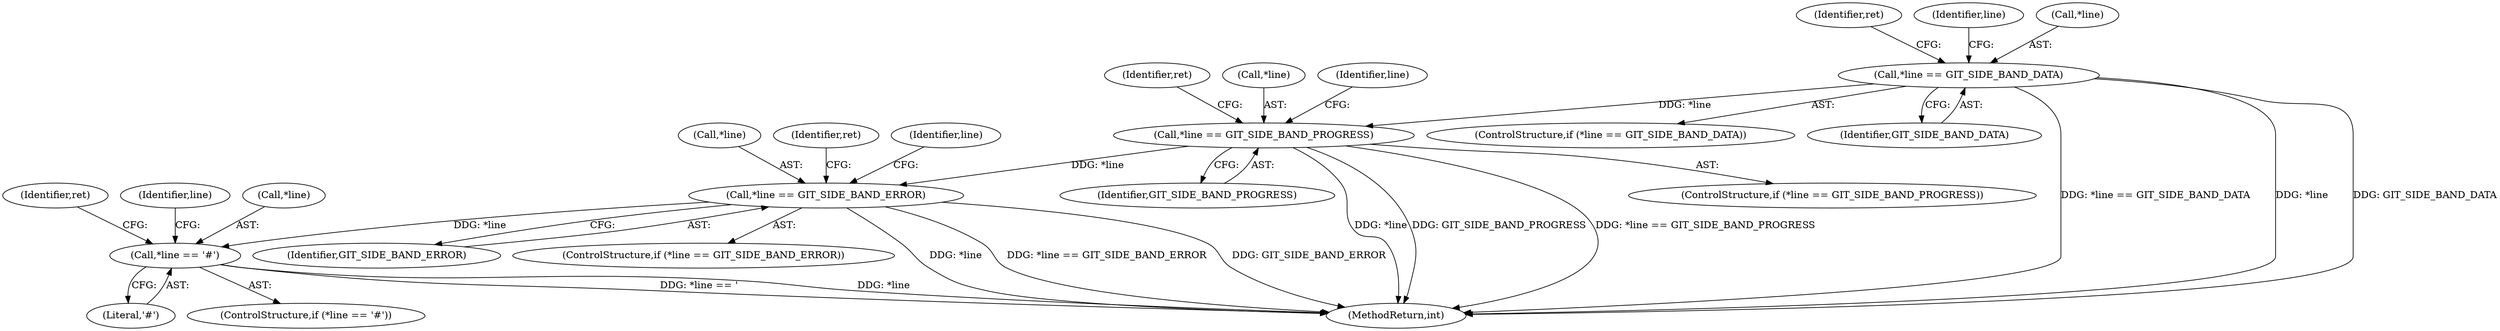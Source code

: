 digraph "0_libgit2_66e3774d279672ee51c3b54545a79d20d1ada834@pointer" {
"1000212" [label="(Call,*line == GIT_SIDE_BAND_DATA)"];
"1000224" [label="(Call,*line == GIT_SIDE_BAND_PROGRESS)"];
"1000236" [label="(Call,*line == GIT_SIDE_BAND_ERROR)"];
"1000282" [label="(Call,*line == '#')"];
"1000282" [label="(Call,*line == '#')"];
"1000287" [label="(Identifier,ret)"];
"1000227" [label="(Identifier,GIT_SIDE_BAND_PROGRESS)"];
"1000217" [label="(Identifier,ret)"];
"1000229" [label="(Identifier,ret)"];
"1000236" [label="(Call,*line == GIT_SIDE_BAND_ERROR)"];
"1000296" [label="(Identifier,line)"];
"1000211" [label="(ControlStructure,if (*line == GIT_SIDE_BAND_DATA))"];
"1000224" [label="(Call,*line == GIT_SIDE_BAND_PROGRESS)"];
"1000226" [label="(Identifier,line)"];
"1000225" [label="(Call,*line)"];
"1000237" [label="(Call,*line)"];
"1000241" [label="(Identifier,ret)"];
"1000239" [label="(Identifier,GIT_SIDE_BAND_ERROR)"];
"1000235" [label="(ControlStructure,if (*line == GIT_SIDE_BAND_ERROR))"];
"1000213" [label="(Call,*line)"];
"1000285" [label="(Literal,'#')"];
"1000281" [label="(ControlStructure,if (*line == '#'))"];
"1000250" [label="(Identifier,line)"];
"1000238" [label="(Identifier,line)"];
"1000212" [label="(Call,*line == GIT_SIDE_BAND_DATA)"];
"1000215" [label="(Identifier,GIT_SIDE_BAND_DATA)"];
"1000343" [label="(MethodReturn,int)"];
"1000283" [label="(Call,*line)"];
"1000223" [label="(ControlStructure,if (*line == GIT_SIDE_BAND_PROGRESS))"];
"1000212" -> "1000211"  [label="AST: "];
"1000212" -> "1000215"  [label="CFG: "];
"1000213" -> "1000212"  [label="AST: "];
"1000215" -> "1000212"  [label="AST: "];
"1000217" -> "1000212"  [label="CFG: "];
"1000226" -> "1000212"  [label="CFG: "];
"1000212" -> "1000343"  [label="DDG: *line == GIT_SIDE_BAND_DATA"];
"1000212" -> "1000343"  [label="DDG: *line"];
"1000212" -> "1000343"  [label="DDG: GIT_SIDE_BAND_DATA"];
"1000212" -> "1000224"  [label="DDG: *line"];
"1000224" -> "1000223"  [label="AST: "];
"1000224" -> "1000227"  [label="CFG: "];
"1000225" -> "1000224"  [label="AST: "];
"1000227" -> "1000224"  [label="AST: "];
"1000229" -> "1000224"  [label="CFG: "];
"1000238" -> "1000224"  [label="CFG: "];
"1000224" -> "1000343"  [label="DDG: *line"];
"1000224" -> "1000343"  [label="DDG: GIT_SIDE_BAND_PROGRESS"];
"1000224" -> "1000343"  [label="DDG: *line == GIT_SIDE_BAND_PROGRESS"];
"1000224" -> "1000236"  [label="DDG: *line"];
"1000236" -> "1000235"  [label="AST: "];
"1000236" -> "1000239"  [label="CFG: "];
"1000237" -> "1000236"  [label="AST: "];
"1000239" -> "1000236"  [label="AST: "];
"1000241" -> "1000236"  [label="CFG: "];
"1000250" -> "1000236"  [label="CFG: "];
"1000236" -> "1000343"  [label="DDG: *line"];
"1000236" -> "1000343"  [label="DDG: *line == GIT_SIDE_BAND_ERROR"];
"1000236" -> "1000343"  [label="DDG: GIT_SIDE_BAND_ERROR"];
"1000236" -> "1000282"  [label="DDG: *line"];
"1000282" -> "1000281"  [label="AST: "];
"1000282" -> "1000285"  [label="CFG: "];
"1000283" -> "1000282"  [label="AST: "];
"1000285" -> "1000282"  [label="AST: "];
"1000287" -> "1000282"  [label="CFG: "];
"1000296" -> "1000282"  [label="CFG: "];
"1000282" -> "1000343"  [label="DDG: *line == '"];
"1000282" -> "1000343"  [label="DDG: *line"];
}
